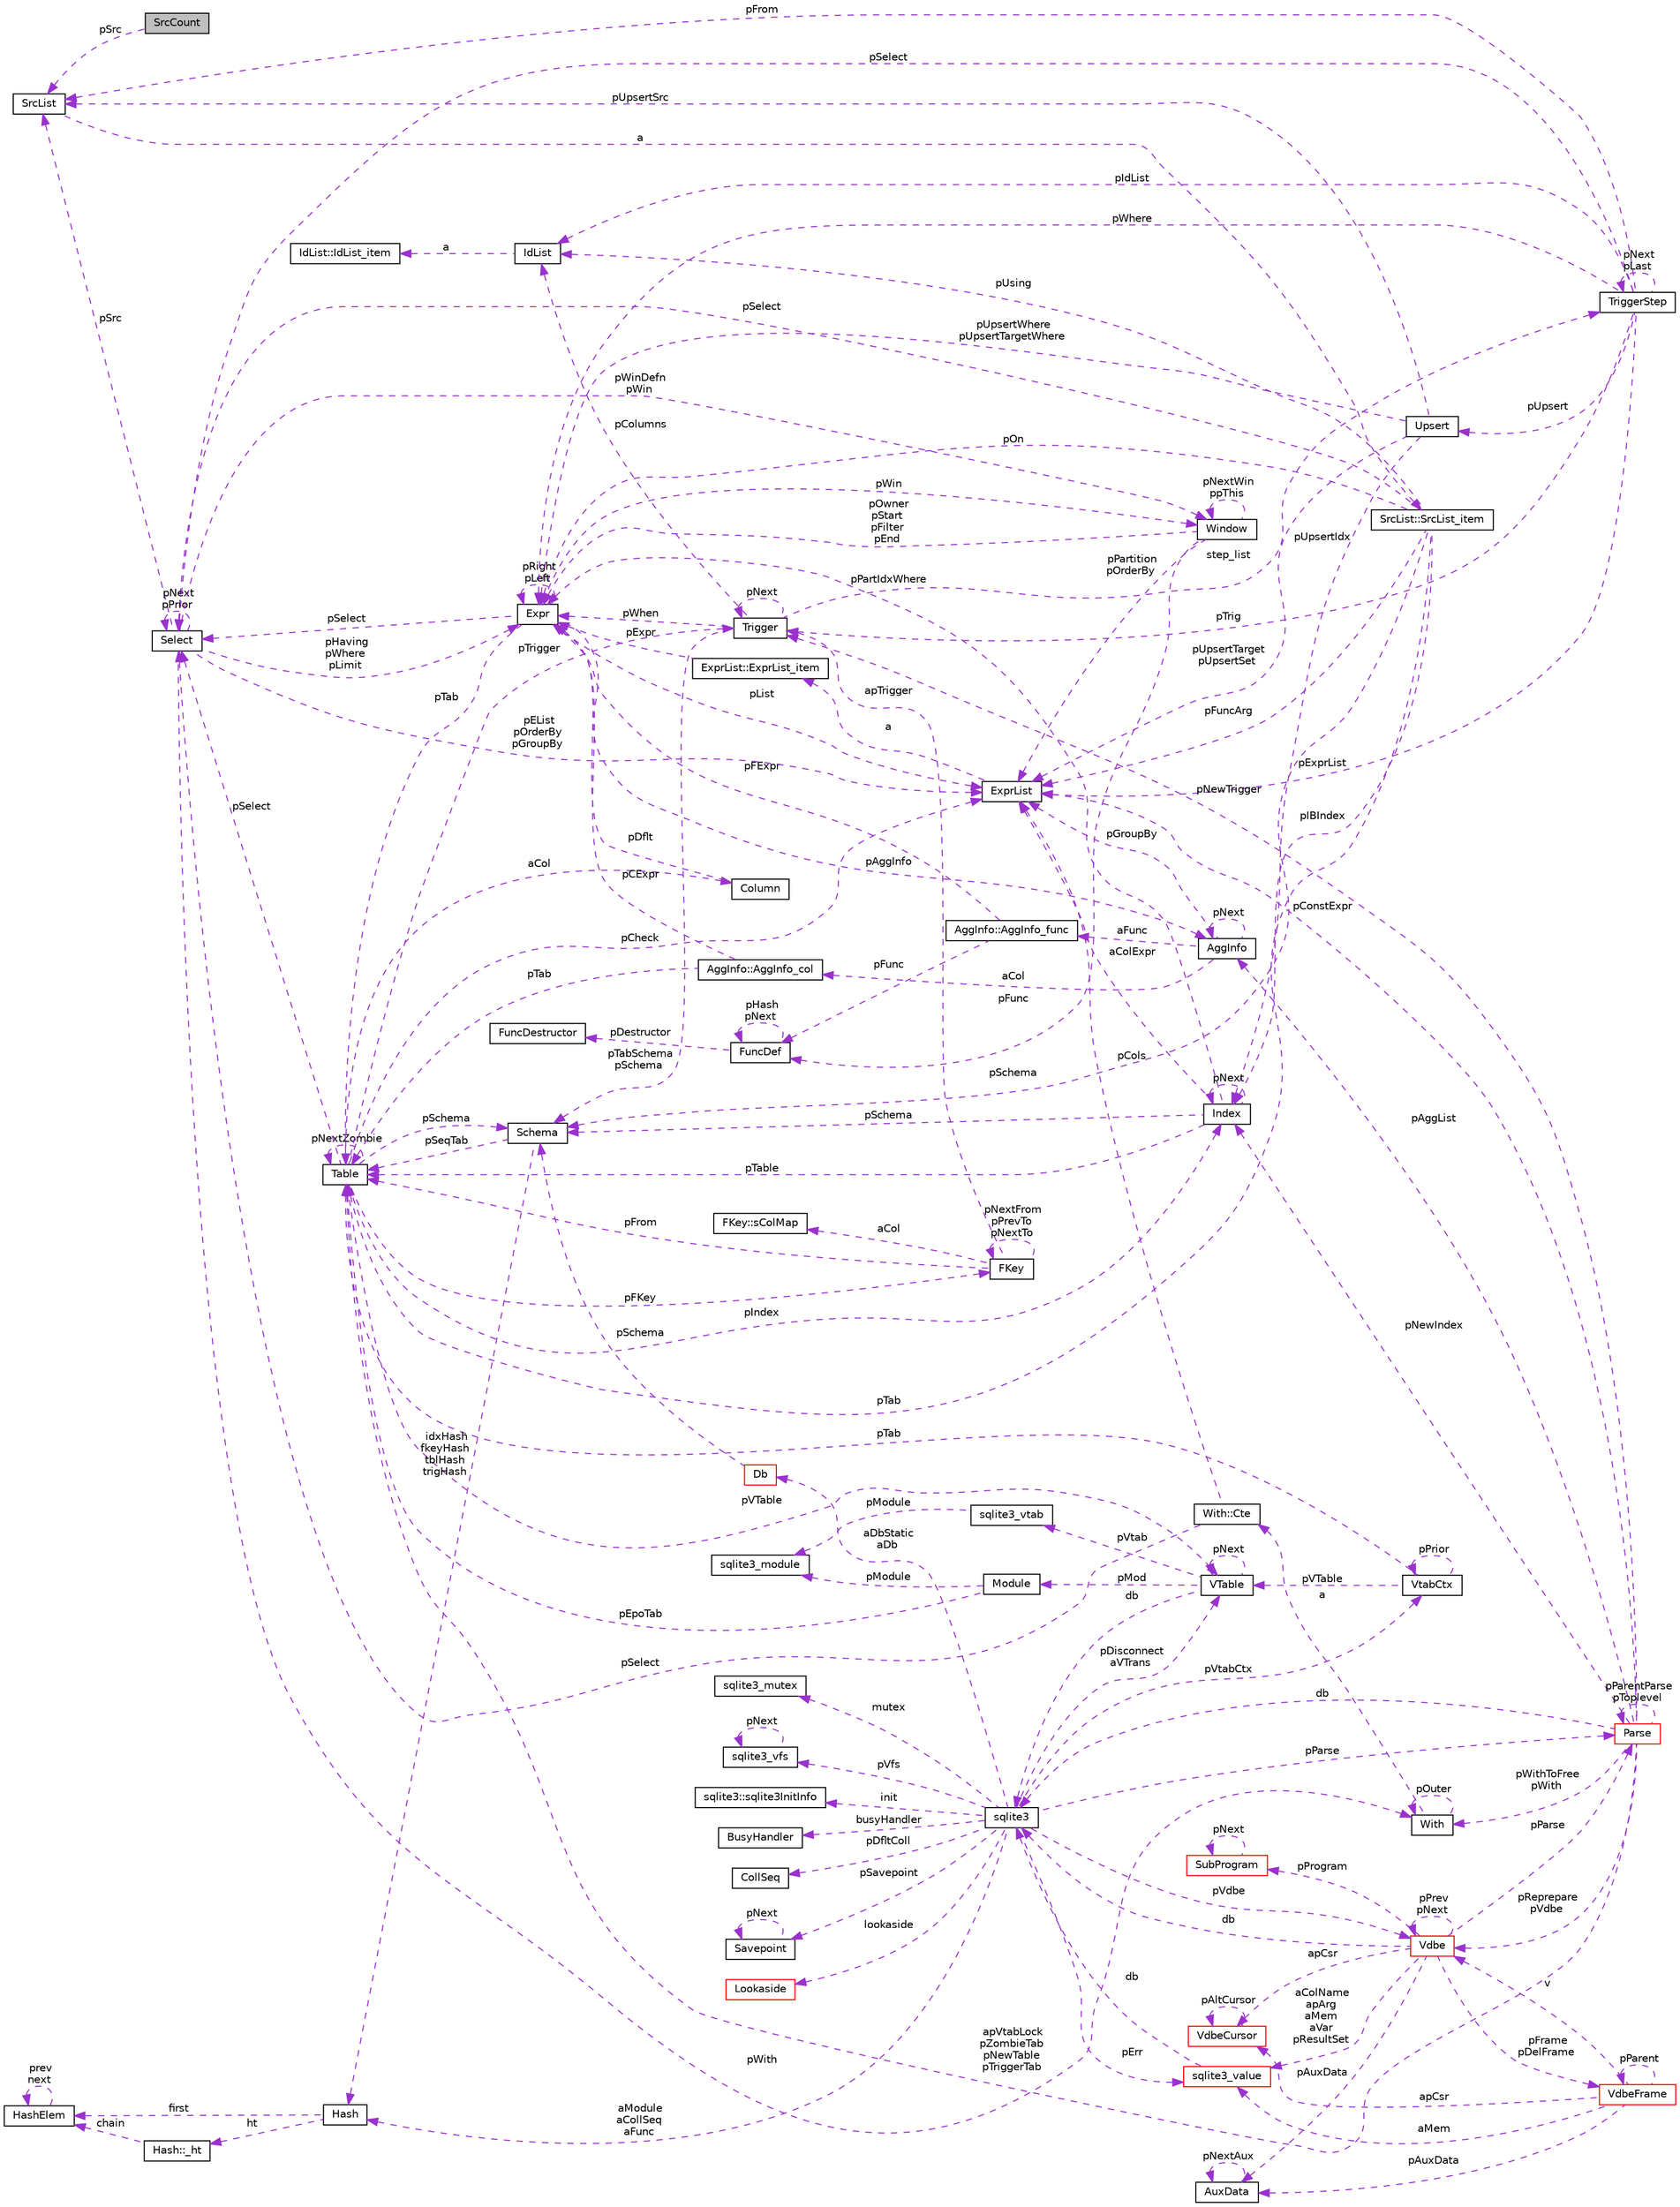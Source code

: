digraph "SrcCount"
{
 // LATEX_PDF_SIZE
  edge [fontname="Helvetica",fontsize="10",labelfontname="Helvetica",labelfontsize="10"];
  node [fontname="Helvetica",fontsize="10",shape=record];
  rankdir="LR";
  Node1 [label="SrcCount",height=0.2,width=0.4,color="black", fillcolor="grey75", style="filled", fontcolor="black",tooltip=" "];
  Node2 -> Node1 [dir="back",color="darkorchid3",fontsize="10",style="dashed",label=" pSrc" ,fontname="Helvetica"];
  Node2 [label="SrcList",height=0.2,width=0.4,color="black", fillcolor="white", style="filled",URL="$structSrcList.html",tooltip=" "];
  Node3 -> Node2 [dir="back",color="darkorchid3",fontsize="10",style="dashed",label=" a" ,fontname="Helvetica"];
  Node3 [label="SrcList::SrcList_item",height=0.2,width=0.4,color="black", fillcolor="white", style="filled",URL="$structSrcList_1_1SrcList__item.html",tooltip=" "];
  Node4 -> Node3 [dir="back",color="darkorchid3",fontsize="10",style="dashed",label=" pSchema" ,fontname="Helvetica"];
  Node4 [label="Schema",height=0.2,width=0.4,color="black", fillcolor="white", style="filled",URL="$structSchema.html",tooltip=" "];
  Node5 -> Node4 [dir="back",color="darkorchid3",fontsize="10",style="dashed",label=" pSeqTab" ,fontname="Helvetica"];
  Node5 [label="Table",height=0.2,width=0.4,color="black", fillcolor="white", style="filled",URL="$structTable.html",tooltip=" "];
  Node4 -> Node5 [dir="back",color="darkorchid3",fontsize="10",style="dashed",label=" pSchema" ,fontname="Helvetica"];
  Node6 -> Node5 [dir="back",color="darkorchid3",fontsize="10",style="dashed",label=" aCol" ,fontname="Helvetica"];
  Node6 [label="Column",height=0.2,width=0.4,color="black", fillcolor="white", style="filled",URL="$structColumn.html",tooltip=" "];
  Node7 -> Node6 [dir="back",color="darkorchid3",fontsize="10",style="dashed",label=" pDflt" ,fontname="Helvetica"];
  Node7 [label="Expr",height=0.2,width=0.4,color="black", fillcolor="white", style="filled",URL="$structExpr.html",tooltip=" "];
  Node8 -> Node7 [dir="back",color="darkorchid3",fontsize="10",style="dashed",label=" pAggInfo" ,fontname="Helvetica"];
  Node8 [label="AggInfo",height=0.2,width=0.4,color="black", fillcolor="white", style="filled",URL="$structAggInfo.html",tooltip=" "];
  Node8 -> Node8 [dir="back",color="darkorchid3",fontsize="10",style="dashed",label=" pNext" ,fontname="Helvetica"];
  Node9 -> Node8 [dir="back",color="darkorchid3",fontsize="10",style="dashed",label=" aCol" ,fontname="Helvetica"];
  Node9 [label="AggInfo::AggInfo_col",height=0.2,width=0.4,color="black", fillcolor="white", style="filled",URL="$structAggInfo_1_1AggInfo__col.html",tooltip=" "];
  Node7 -> Node9 [dir="back",color="darkorchid3",fontsize="10",style="dashed",label=" pCExpr" ,fontname="Helvetica"];
  Node5 -> Node9 [dir="back",color="darkorchid3",fontsize="10",style="dashed",label=" pTab" ,fontname="Helvetica"];
  Node10 -> Node8 [dir="back",color="darkorchid3",fontsize="10",style="dashed",label=" aFunc" ,fontname="Helvetica"];
  Node10 [label="AggInfo::AggInfo_func",height=0.2,width=0.4,color="black", fillcolor="white", style="filled",URL="$structAggInfo_1_1AggInfo__func.html",tooltip=" "];
  Node7 -> Node10 [dir="back",color="darkorchid3",fontsize="10",style="dashed",label=" pFExpr" ,fontname="Helvetica"];
  Node11 -> Node10 [dir="back",color="darkorchid3",fontsize="10",style="dashed",label=" pFunc" ,fontname="Helvetica"];
  Node11 [label="FuncDef",height=0.2,width=0.4,color="black", fillcolor="white", style="filled",URL="$structFuncDef.html",tooltip=" "];
  Node12 -> Node11 [dir="back",color="darkorchid3",fontsize="10",style="dashed",label=" pDestructor" ,fontname="Helvetica"];
  Node12 [label="FuncDestructor",height=0.2,width=0.4,color="black", fillcolor="white", style="filled",URL="$structFuncDestructor.html",tooltip=" "];
  Node11 -> Node11 [dir="back",color="darkorchid3",fontsize="10",style="dashed",label=" pHash\npNext" ,fontname="Helvetica"];
  Node13 -> Node8 [dir="back",color="darkorchid3",fontsize="10",style="dashed",label=" pGroupBy" ,fontname="Helvetica"];
  Node13 [label="ExprList",height=0.2,width=0.4,color="black", fillcolor="white", style="filled",URL="$structExprList.html",tooltip=" "];
  Node14 -> Node13 [dir="back",color="darkorchid3",fontsize="10",style="dashed",label=" a" ,fontname="Helvetica"];
  Node14 [label="ExprList::ExprList_item",height=0.2,width=0.4,color="black", fillcolor="white", style="filled",URL="$structExprList_1_1ExprList__item.html",tooltip=" "];
  Node7 -> Node14 [dir="back",color="darkorchid3",fontsize="10",style="dashed",label=" pExpr" ,fontname="Helvetica"];
  Node7 -> Node7 [dir="back",color="darkorchid3",fontsize="10",style="dashed",label=" pRight\npLeft" ,fontname="Helvetica"];
  Node5 -> Node7 [dir="back",color="darkorchid3",fontsize="10",style="dashed",label=" pTab" ,fontname="Helvetica"];
  Node15 -> Node7 [dir="back",color="darkorchid3",fontsize="10",style="dashed",label=" pSelect" ,fontname="Helvetica"];
  Node15 [label="Select",height=0.2,width=0.4,color="black", fillcolor="white", style="filled",URL="$structSelect.html",tooltip=" "];
  Node7 -> Node15 [dir="back",color="darkorchid3",fontsize="10",style="dashed",label=" pHaving\npWhere\npLimit" ,fontname="Helvetica"];
  Node16 -> Node15 [dir="back",color="darkorchid3",fontsize="10",style="dashed",label=" pWith" ,fontname="Helvetica"];
  Node16 [label="With",height=0.2,width=0.4,color="black", fillcolor="white", style="filled",URL="$structWith.html",tooltip=" "];
  Node17 -> Node16 [dir="back",color="darkorchid3",fontsize="10",style="dashed",label=" a" ,fontname="Helvetica"];
  Node17 [label="With::Cte",height=0.2,width=0.4,color="black", fillcolor="white", style="filled",URL="$structWith_1_1Cte.html",tooltip=" "];
  Node15 -> Node17 [dir="back",color="darkorchid3",fontsize="10",style="dashed",label=" pSelect" ,fontname="Helvetica"];
  Node13 -> Node17 [dir="back",color="darkorchid3",fontsize="10",style="dashed",label=" pCols" ,fontname="Helvetica"];
  Node16 -> Node16 [dir="back",color="darkorchid3",fontsize="10",style="dashed",label=" pOuter" ,fontname="Helvetica"];
  Node15 -> Node15 [dir="back",color="darkorchid3",fontsize="10",style="dashed",label=" pNext\npPrior" ,fontname="Helvetica"];
  Node2 -> Node15 [dir="back",color="darkorchid3",fontsize="10",style="dashed",label=" pSrc" ,fontname="Helvetica"];
  Node13 -> Node15 [dir="back",color="darkorchid3",fontsize="10",style="dashed",label=" pEList\npOrderBy\npGroupBy" ,fontname="Helvetica"];
  Node18 -> Node15 [dir="back",color="darkorchid3",fontsize="10",style="dashed",label=" pWinDefn\npWin" ,fontname="Helvetica"];
  Node18 [label="Window",height=0.2,width=0.4,color="black", fillcolor="white", style="filled",URL="$structWindow.html",tooltip=" "];
  Node7 -> Node18 [dir="back",color="darkorchid3",fontsize="10",style="dashed",label=" pOwner\npStart\npFilter\npEnd" ,fontname="Helvetica"];
  Node13 -> Node18 [dir="back",color="darkorchid3",fontsize="10",style="dashed",label=" pPartition\npOrderBy" ,fontname="Helvetica"];
  Node11 -> Node18 [dir="back",color="darkorchid3",fontsize="10",style="dashed",label=" pFunc" ,fontname="Helvetica"];
  Node18 -> Node18 [dir="back",color="darkorchid3",fontsize="10",style="dashed",label=" pNextWin\nppThis" ,fontname="Helvetica"];
  Node13 -> Node7 [dir="back",color="darkorchid3",fontsize="10",style="dashed",label=" pList" ,fontname="Helvetica"];
  Node18 -> Node7 [dir="back",color="darkorchid3",fontsize="10",style="dashed",label=" pWin" ,fontname="Helvetica"];
  Node19 -> Node5 [dir="back",color="darkorchid3",fontsize="10",style="dashed",label=" pFKey" ,fontname="Helvetica"];
  Node19 [label="FKey",height=0.2,width=0.4,color="black", fillcolor="white", style="filled",URL="$structFKey.html",tooltip=" "];
  Node20 -> Node19 [dir="back",color="darkorchid3",fontsize="10",style="dashed",label=" aCol" ,fontname="Helvetica"];
  Node20 [label="FKey::sColMap",height=0.2,width=0.4,color="black", fillcolor="white", style="filled",URL="$structFKey_1_1sColMap.html",tooltip=" "];
  Node19 -> Node19 [dir="back",color="darkorchid3",fontsize="10",style="dashed",label=" pNextFrom\npPrevTo\npNextTo" ,fontname="Helvetica"];
  Node5 -> Node19 [dir="back",color="darkorchid3",fontsize="10",style="dashed",label=" pFrom" ,fontname="Helvetica"];
  Node21 -> Node19 [dir="back",color="darkorchid3",fontsize="10",style="dashed",label=" apTrigger" ,fontname="Helvetica"];
  Node21 [label="Trigger",height=0.2,width=0.4,color="black", fillcolor="white", style="filled",URL="$structTrigger.html",tooltip=" "];
  Node22 -> Node21 [dir="back",color="darkorchid3",fontsize="10",style="dashed",label=" step_list" ,fontname="Helvetica"];
  Node22 [label="TriggerStep",height=0.2,width=0.4,color="black", fillcolor="white", style="filled",URL="$structTriggerStep.html",tooltip=" "];
  Node22 -> Node22 [dir="back",color="darkorchid3",fontsize="10",style="dashed",label=" pNext\npLast" ,fontname="Helvetica"];
  Node7 -> Node22 [dir="back",color="darkorchid3",fontsize="10",style="dashed",label=" pWhere" ,fontname="Helvetica"];
  Node23 -> Node22 [dir="back",color="darkorchid3",fontsize="10",style="dashed",label=" pIdList" ,fontname="Helvetica"];
  Node23 [label="IdList",height=0.2,width=0.4,color="black", fillcolor="white", style="filled",URL="$structIdList.html",tooltip=" "];
  Node24 -> Node23 [dir="back",color="darkorchid3",fontsize="10",style="dashed",label=" a" ,fontname="Helvetica"];
  Node24 [label="IdList::IdList_item",height=0.2,width=0.4,color="black", fillcolor="white", style="filled",URL="$structIdList_1_1IdList__item.html",tooltip=" "];
  Node15 -> Node22 [dir="back",color="darkorchid3",fontsize="10",style="dashed",label=" pSelect" ,fontname="Helvetica"];
  Node21 -> Node22 [dir="back",color="darkorchid3",fontsize="10",style="dashed",label=" pTrig" ,fontname="Helvetica"];
  Node2 -> Node22 [dir="back",color="darkorchid3",fontsize="10",style="dashed",label=" pFrom" ,fontname="Helvetica"];
  Node13 -> Node22 [dir="back",color="darkorchid3",fontsize="10",style="dashed",label=" pExprList" ,fontname="Helvetica"];
  Node25 -> Node22 [dir="back",color="darkorchid3",fontsize="10",style="dashed",label=" pUpsert" ,fontname="Helvetica"];
  Node25 [label="Upsert",height=0.2,width=0.4,color="black", fillcolor="white", style="filled",URL="$structUpsert.html",tooltip=" "];
  Node7 -> Node25 [dir="back",color="darkorchid3",fontsize="10",style="dashed",label=" pUpsertWhere\npUpsertTargetWhere" ,fontname="Helvetica"];
  Node2 -> Node25 [dir="back",color="darkorchid3",fontsize="10",style="dashed",label=" pUpsertSrc" ,fontname="Helvetica"];
  Node26 -> Node25 [dir="back",color="darkorchid3",fontsize="10",style="dashed",label=" pUpsertIdx" ,fontname="Helvetica"];
  Node26 [label="Index",height=0.2,width=0.4,color="black", fillcolor="white", style="filled",URL="$structIndex.html",tooltip=" "];
  Node4 -> Node26 [dir="back",color="darkorchid3",fontsize="10",style="dashed",label=" pSchema" ,fontname="Helvetica"];
  Node7 -> Node26 [dir="back",color="darkorchid3",fontsize="10",style="dashed",label=" pPartIdxWhere" ,fontname="Helvetica"];
  Node5 -> Node26 [dir="back",color="darkorchid3",fontsize="10",style="dashed",label=" pTable" ,fontname="Helvetica"];
  Node13 -> Node26 [dir="back",color="darkorchid3",fontsize="10",style="dashed",label=" aColExpr" ,fontname="Helvetica"];
  Node26 -> Node26 [dir="back",color="darkorchid3",fontsize="10",style="dashed",label=" pNext" ,fontname="Helvetica"];
  Node13 -> Node25 [dir="back",color="darkorchid3",fontsize="10",style="dashed",label=" pUpsertTarget\npUpsertSet" ,fontname="Helvetica"];
  Node4 -> Node21 [dir="back",color="darkorchid3",fontsize="10",style="dashed",label=" pTabSchema\npSchema" ,fontname="Helvetica"];
  Node7 -> Node21 [dir="back",color="darkorchid3",fontsize="10",style="dashed",label=" pWhen" ,fontname="Helvetica"];
  Node23 -> Node21 [dir="back",color="darkorchid3",fontsize="10",style="dashed",label=" pColumns" ,fontname="Helvetica"];
  Node21 -> Node21 [dir="back",color="darkorchid3",fontsize="10",style="dashed",label=" pNext" ,fontname="Helvetica"];
  Node27 -> Node5 [dir="back",color="darkorchid3",fontsize="10",style="dashed",label=" pVTable" ,fontname="Helvetica"];
  Node27 [label="VTable",height=0.2,width=0.4,color="black", fillcolor="white", style="filled",URL="$structVTable.html",tooltip=" "];
  Node28 -> Node27 [dir="back",color="darkorchid3",fontsize="10",style="dashed",label=" db" ,fontname="Helvetica"];
  Node28 [label="sqlite3",height=0.2,width=0.4,color="black", fillcolor="white", style="filled",URL="$structsqlite3.html",tooltip=" "];
  Node29 -> Node28 [dir="back",color="darkorchid3",fontsize="10",style="dashed",label=" pVdbe" ,fontname="Helvetica"];
  Node29 [label="Vdbe",height=0.2,width=0.4,color="red", fillcolor="white", style="filled",URL="$structVdbe.html",tooltip=" "];
  Node29 -> Node29 [dir="back",color="darkorchid3",fontsize="10",style="dashed",label=" pPrev\npNext" ,fontname="Helvetica"];
  Node28 -> Node29 [dir="back",color="darkorchid3",fontsize="10",style="dashed",label=" db" ,fontname="Helvetica"];
  Node30 -> Node29 [dir="back",color="darkorchid3",fontsize="10",style="dashed",label=" aColName\napArg\naMem\naVar\npResultSet" ,fontname="Helvetica"];
  Node30 [label="sqlite3_value",height=0.2,width=0.4,color="red", fillcolor="white", style="filled",URL="$structsqlite3__value.html",tooltip=" "];
  Node28 -> Node30 [dir="back",color="darkorchid3",fontsize="10",style="dashed",label=" db" ,fontname="Helvetica"];
  Node32 -> Node29 [dir="back",color="darkorchid3",fontsize="10",style="dashed",label=" pFrame\npDelFrame" ,fontname="Helvetica"];
  Node32 [label="VdbeFrame",height=0.2,width=0.4,color="red", fillcolor="white", style="filled",URL="$structVdbeFrame.html",tooltip=" "];
  Node29 -> Node32 [dir="back",color="darkorchid3",fontsize="10",style="dashed",label=" v" ,fontname="Helvetica"];
  Node30 -> Node32 [dir="back",color="darkorchid3",fontsize="10",style="dashed",label=" aMem" ,fontname="Helvetica"];
  Node32 -> Node32 [dir="back",color="darkorchid3",fontsize="10",style="dashed",label=" pParent" ,fontname="Helvetica"];
  Node33 -> Node32 [dir="back",color="darkorchid3",fontsize="10",style="dashed",label=" pAuxData" ,fontname="Helvetica"];
  Node33 [label="AuxData",height=0.2,width=0.4,color="black", fillcolor="white", style="filled",URL="$structAuxData.html",tooltip=" "];
  Node33 -> Node33 [dir="back",color="darkorchid3",fontsize="10",style="dashed",label=" pNextAux" ,fontname="Helvetica"];
  Node34 -> Node32 [dir="back",color="darkorchid3",fontsize="10",style="dashed",label=" apCsr" ,fontname="Helvetica"];
  Node34 [label="VdbeCursor",height=0.2,width=0.4,color="red", fillcolor="white", style="filled",URL="$structVdbeCursor.html",tooltip=" "];
  Node34 -> Node34 [dir="back",color="darkorchid3",fontsize="10",style="dashed",label=" pAltCursor" ,fontname="Helvetica"];
  Node33 -> Node29 [dir="back",color="darkorchid3",fontsize="10",style="dashed",label=" pAuxData" ,fontname="Helvetica"];
  Node71 -> Node29 [dir="back",color="darkorchid3",fontsize="10",style="dashed",label=" pProgram" ,fontname="Helvetica"];
  Node71 [label="SubProgram",height=0.2,width=0.4,color="red", fillcolor="white", style="filled",URL="$structSubProgram.html",tooltip=" "];
  Node71 -> Node71 [dir="back",color="darkorchid3",fontsize="10",style="dashed",label=" pNext" ,fontname="Helvetica"];
  Node34 -> Node29 [dir="back",color="darkorchid3",fontsize="10",style="dashed",label=" apCsr" ,fontname="Helvetica"];
  Node73 -> Node29 [dir="back",color="darkorchid3",fontsize="10",style="dashed",label=" pParse" ,fontname="Helvetica"];
  Node73 [label="Parse",height=0.2,width=0.4,color="red", fillcolor="white", style="filled",URL="$structParse.html",tooltip=" "];
  Node8 -> Node73 [dir="back",color="darkorchid3",fontsize="10",style="dashed",label=" pAggList" ,fontname="Helvetica"];
  Node29 -> Node73 [dir="back",color="darkorchid3",fontsize="10",style="dashed",label=" pReprepare\npVdbe" ,fontname="Helvetica"];
  Node28 -> Node73 [dir="back",color="darkorchid3",fontsize="10",style="dashed",label=" db" ,fontname="Helvetica"];
  Node16 -> Node73 [dir="back",color="darkorchid3",fontsize="10",style="dashed",label=" pWithToFree\npWith" ,fontname="Helvetica"];
  Node5 -> Node73 [dir="back",color="darkorchid3",fontsize="10",style="dashed",label=" apVtabLock\npZombieTab\npNewTable\npTriggerTab" ,fontname="Helvetica"];
  Node21 -> Node73 [dir="back",color="darkorchid3",fontsize="10",style="dashed",label=" pNewTrigger" ,fontname="Helvetica"];
  Node26 -> Node73 [dir="back",color="darkorchid3",fontsize="10",style="dashed",label=" pNewIndex" ,fontname="Helvetica"];
  Node13 -> Node73 [dir="back",color="darkorchid3",fontsize="10",style="dashed",label=" pConstExpr" ,fontname="Helvetica"];
  Node73 -> Node73 [dir="back",color="darkorchid3",fontsize="10",style="dashed",label=" pParentParse\npToplevel" ,fontname="Helvetica"];
  Node79 -> Node28 [dir="back",color="darkorchid3",fontsize="10",style="dashed",label=" pSavepoint" ,fontname="Helvetica"];
  Node79 [label="Savepoint",height=0.2,width=0.4,color="black", fillcolor="white", style="filled",URL="$structSavepoint.html",tooltip=" "];
  Node79 -> Node79 [dir="back",color="darkorchid3",fontsize="10",style="dashed",label=" pNext" ,fontname="Helvetica"];
  Node80 -> Node28 [dir="back",color="darkorchid3",fontsize="10",style="dashed",label=" lookaside" ,fontname="Helvetica"];
  Node80 [label="Lookaside",height=0.2,width=0.4,color="red", fillcolor="white", style="filled",URL="$structLookaside.html",tooltip=" "];
  Node30 -> Node28 [dir="back",color="darkorchid3",fontsize="10",style="dashed",label=" pErr" ,fontname="Helvetica"];
  Node39 -> Node28 [dir="back",color="darkorchid3",fontsize="10",style="dashed",label=" mutex" ,fontname="Helvetica"];
  Node39 [label="sqlite3_mutex",height=0.2,width=0.4,color="black", fillcolor="white", style="filled",URL="$structsqlite3__mutex.html",tooltip=" "];
  Node50 -> Node28 [dir="back",color="darkorchid3",fontsize="10",style="dashed",label=" pVfs" ,fontname="Helvetica"];
  Node50 [label="sqlite3_vfs",height=0.2,width=0.4,color="black", fillcolor="white", style="filled",URL="$structsqlite3__vfs.html",tooltip=" "];
  Node50 -> Node50 [dir="back",color="darkorchid3",fontsize="10",style="dashed",label=" pNext" ,fontname="Helvetica"];
  Node82 -> Node28 [dir="back",color="darkorchid3",fontsize="10",style="dashed",label=" init" ,fontname="Helvetica"];
  Node82 [label="sqlite3::sqlite3InitInfo",height=0.2,width=0.4,color="black", fillcolor="white", style="filled",URL="$structsqlite3_1_1sqlite3InitInfo.html",tooltip=" "];
  Node83 -> Node28 [dir="back",color="darkorchid3",fontsize="10",style="dashed",label=" busyHandler" ,fontname="Helvetica"];
  Node83 [label="BusyHandler",height=0.2,width=0.4,color="black", fillcolor="white", style="filled",URL="$structBusyHandler.html",tooltip=" "];
  Node84 -> Node28 [dir="back",color="darkorchid3",fontsize="10",style="dashed",label=" pVtabCtx" ,fontname="Helvetica"];
  Node84 [label="VtabCtx",height=0.2,width=0.4,color="black", fillcolor="white", style="filled",URL="$structVtabCtx.html",tooltip=" "];
  Node84 -> Node84 [dir="back",color="darkorchid3",fontsize="10",style="dashed",label=" pPrior" ,fontname="Helvetica"];
  Node27 -> Node84 [dir="back",color="darkorchid3",fontsize="10",style="dashed",label=" pVTable" ,fontname="Helvetica"];
  Node5 -> Node84 [dir="back",color="darkorchid3",fontsize="10",style="dashed",label=" pTab" ,fontname="Helvetica"];
  Node55 -> Node28 [dir="back",color="darkorchid3",fontsize="10",style="dashed",label=" pDfltColl" ,fontname="Helvetica"];
  Node55 [label="CollSeq",height=0.2,width=0.4,color="black", fillcolor="white", style="filled",URL="$structCollSeq.html",tooltip=" "];
  Node27 -> Node28 [dir="back",color="darkorchid3",fontsize="10",style="dashed",label=" pDisconnect\naVTrans" ,fontname="Helvetica"];
  Node85 -> Node28 [dir="back",color="darkorchid3",fontsize="10",style="dashed",label=" aDbStatic\naDb" ,fontname="Helvetica"];
  Node85 [label="Db",height=0.2,width=0.4,color="red", fillcolor="white", style="filled",URL="$structDb.html",tooltip=" "];
  Node4 -> Node85 [dir="back",color="darkorchid3",fontsize="10",style="dashed",label=" pSchema" ,fontname="Helvetica"];
  Node86 -> Node28 [dir="back",color="darkorchid3",fontsize="10",style="dashed",label=" aModule\naCollSeq\naFunc" ,fontname="Helvetica"];
  Node86 [label="Hash",height=0.2,width=0.4,color="black", fillcolor="white", style="filled",URL="$structHash.html",tooltip=" "];
  Node87 -> Node86 [dir="back",color="darkorchid3",fontsize="10",style="dashed",label=" ht" ,fontname="Helvetica"];
  Node87 [label="Hash::_ht",height=0.2,width=0.4,color="black", fillcolor="white", style="filled",URL="$structHash_1_1__ht.html",tooltip=" "];
  Node88 -> Node87 [dir="back",color="darkorchid3",fontsize="10",style="dashed",label=" chain" ,fontname="Helvetica"];
  Node88 [label="HashElem",height=0.2,width=0.4,color="black", fillcolor="white", style="filled",URL="$structHashElem.html",tooltip=" "];
  Node88 -> Node88 [dir="back",color="darkorchid3",fontsize="10",style="dashed",label=" prev\nnext" ,fontname="Helvetica"];
  Node88 -> Node86 [dir="back",color="darkorchid3",fontsize="10",style="dashed",label=" first" ,fontname="Helvetica"];
  Node73 -> Node28 [dir="back",color="darkorchid3",fontsize="10",style="dashed",label=" pParse" ,fontname="Helvetica"];
  Node27 -> Node27 [dir="back",color="darkorchid3",fontsize="10",style="dashed",label=" pNext" ,fontname="Helvetica"];
  Node89 -> Node27 [dir="back",color="darkorchid3",fontsize="10",style="dashed",label=" pMod" ,fontname="Helvetica"];
  Node89 [label="Module",height=0.2,width=0.4,color="black", fillcolor="white", style="filled",URL="$structModule.html",tooltip=" "];
  Node58 -> Node89 [dir="back",color="darkorchid3",fontsize="10",style="dashed",label=" pModule" ,fontname="Helvetica"];
  Node58 [label="sqlite3_module",height=0.2,width=0.4,color="black", fillcolor="white", style="filled",URL="$structsqlite3__module.html",tooltip=" "];
  Node5 -> Node89 [dir="back",color="darkorchid3",fontsize="10",style="dashed",label=" pEpoTab" ,fontname="Helvetica"];
  Node57 -> Node27 [dir="back",color="darkorchid3",fontsize="10",style="dashed",label=" pVtab" ,fontname="Helvetica"];
  Node57 [label="sqlite3_vtab",height=0.2,width=0.4,color="black", fillcolor="white", style="filled",URL="$structsqlite3__vtab.html",tooltip=" "];
  Node58 -> Node57 [dir="back",color="darkorchid3",fontsize="10",style="dashed",label=" pModule" ,fontname="Helvetica"];
  Node5 -> Node5 [dir="back",color="darkorchid3",fontsize="10",style="dashed",label=" pNextZombie" ,fontname="Helvetica"];
  Node21 -> Node5 [dir="back",color="darkorchid3",fontsize="10",style="dashed",label=" pTrigger" ,fontname="Helvetica"];
  Node15 -> Node5 [dir="back",color="darkorchid3",fontsize="10",style="dashed",label=" pSelect" ,fontname="Helvetica"];
  Node13 -> Node5 [dir="back",color="darkorchid3",fontsize="10",style="dashed",label=" pCheck" ,fontname="Helvetica"];
  Node26 -> Node5 [dir="back",color="darkorchid3",fontsize="10",style="dashed",label=" pIndex" ,fontname="Helvetica"];
  Node86 -> Node4 [dir="back",color="darkorchid3",fontsize="10",style="dashed",label=" idxHash\nfkeyHash\ntblHash\ntrigHash" ,fontname="Helvetica"];
  Node7 -> Node3 [dir="back",color="darkorchid3",fontsize="10",style="dashed",label=" pOn" ,fontname="Helvetica"];
  Node23 -> Node3 [dir="back",color="darkorchid3",fontsize="10",style="dashed",label=" pUsing" ,fontname="Helvetica"];
  Node5 -> Node3 [dir="back",color="darkorchid3",fontsize="10",style="dashed",label=" pTab" ,fontname="Helvetica"];
  Node15 -> Node3 [dir="back",color="darkorchid3",fontsize="10",style="dashed",label=" pSelect" ,fontname="Helvetica"];
  Node26 -> Node3 [dir="back",color="darkorchid3",fontsize="10",style="dashed",label=" pIBIndex" ,fontname="Helvetica"];
  Node13 -> Node3 [dir="back",color="darkorchid3",fontsize="10",style="dashed",label=" pFuncArg" ,fontname="Helvetica"];
}
